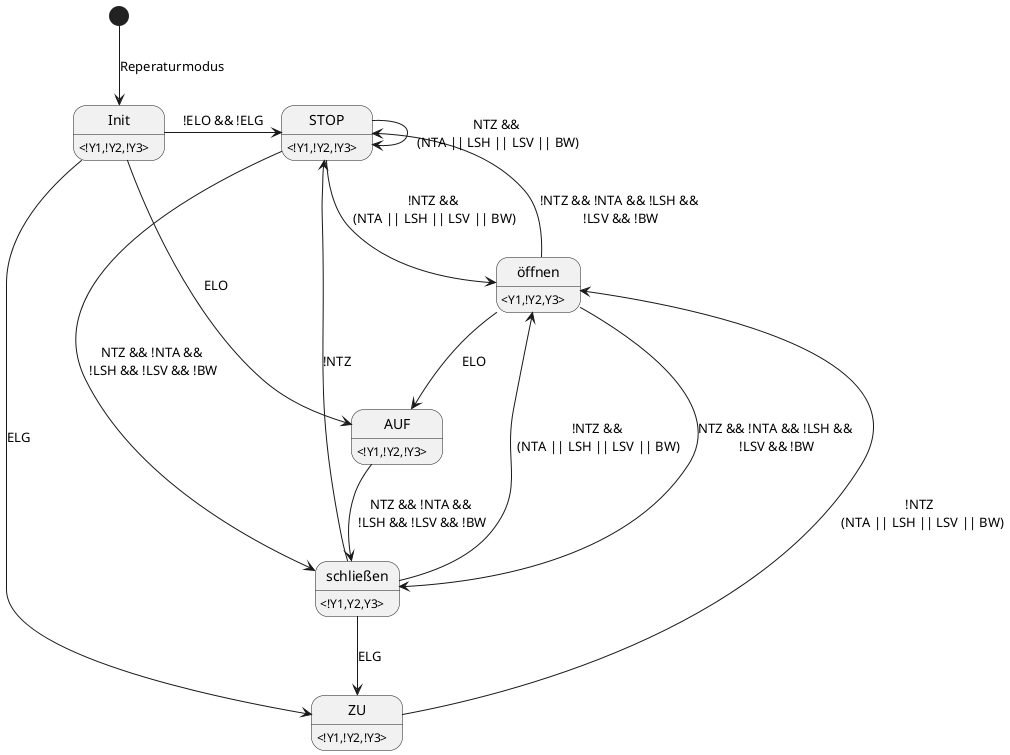 @startuml

ZU: <!Y1,!Y2,!Y3>
AUF: <!Y1,!Y2,!Y3>
öffnen: <Y1,!Y2,Y3>
schließen: <!Y1,Y2,Y3>
STOP : <!Y1,!Y2,!Y3>
Init : <!Y1,!Y2,!Y3>

[*] --> Init : Reperaturmodus
Init --> ZU : ELG
Init --> AUF : ELO
Init -right-> STOP : !ELO && !ELG

ZU --> öffnen : !NTZ \n (NTA || LSH || LSV || BW)

öffnen --> STOP : !NTZ && !NTA && !LSH &&\n !LSV && !BW
öffnen --> schließen : NTZ && !NTA && !LSH &&\n !LSV && !BW
öffnen --> AUF : ELO

schließen --> ZU : ELG
schließen --> STOP : !NTZ
schließen --> öffnen : !NTZ &&\n (NTA || LSH || LSV || BW)

AUF --> schließen : NTZ && !NTA &&\n !LSH && !LSV && !BW

STOP --> STOP : NTZ &&\n (NTA || LSH || LSV || BW)
STOP --> schließen : NTZ && !NTA &&\n !LSH && !LSV && !BW
STOP --> öffnen : !NTZ &&\n (NTA || LSH || LSV || BW)



@enduml
